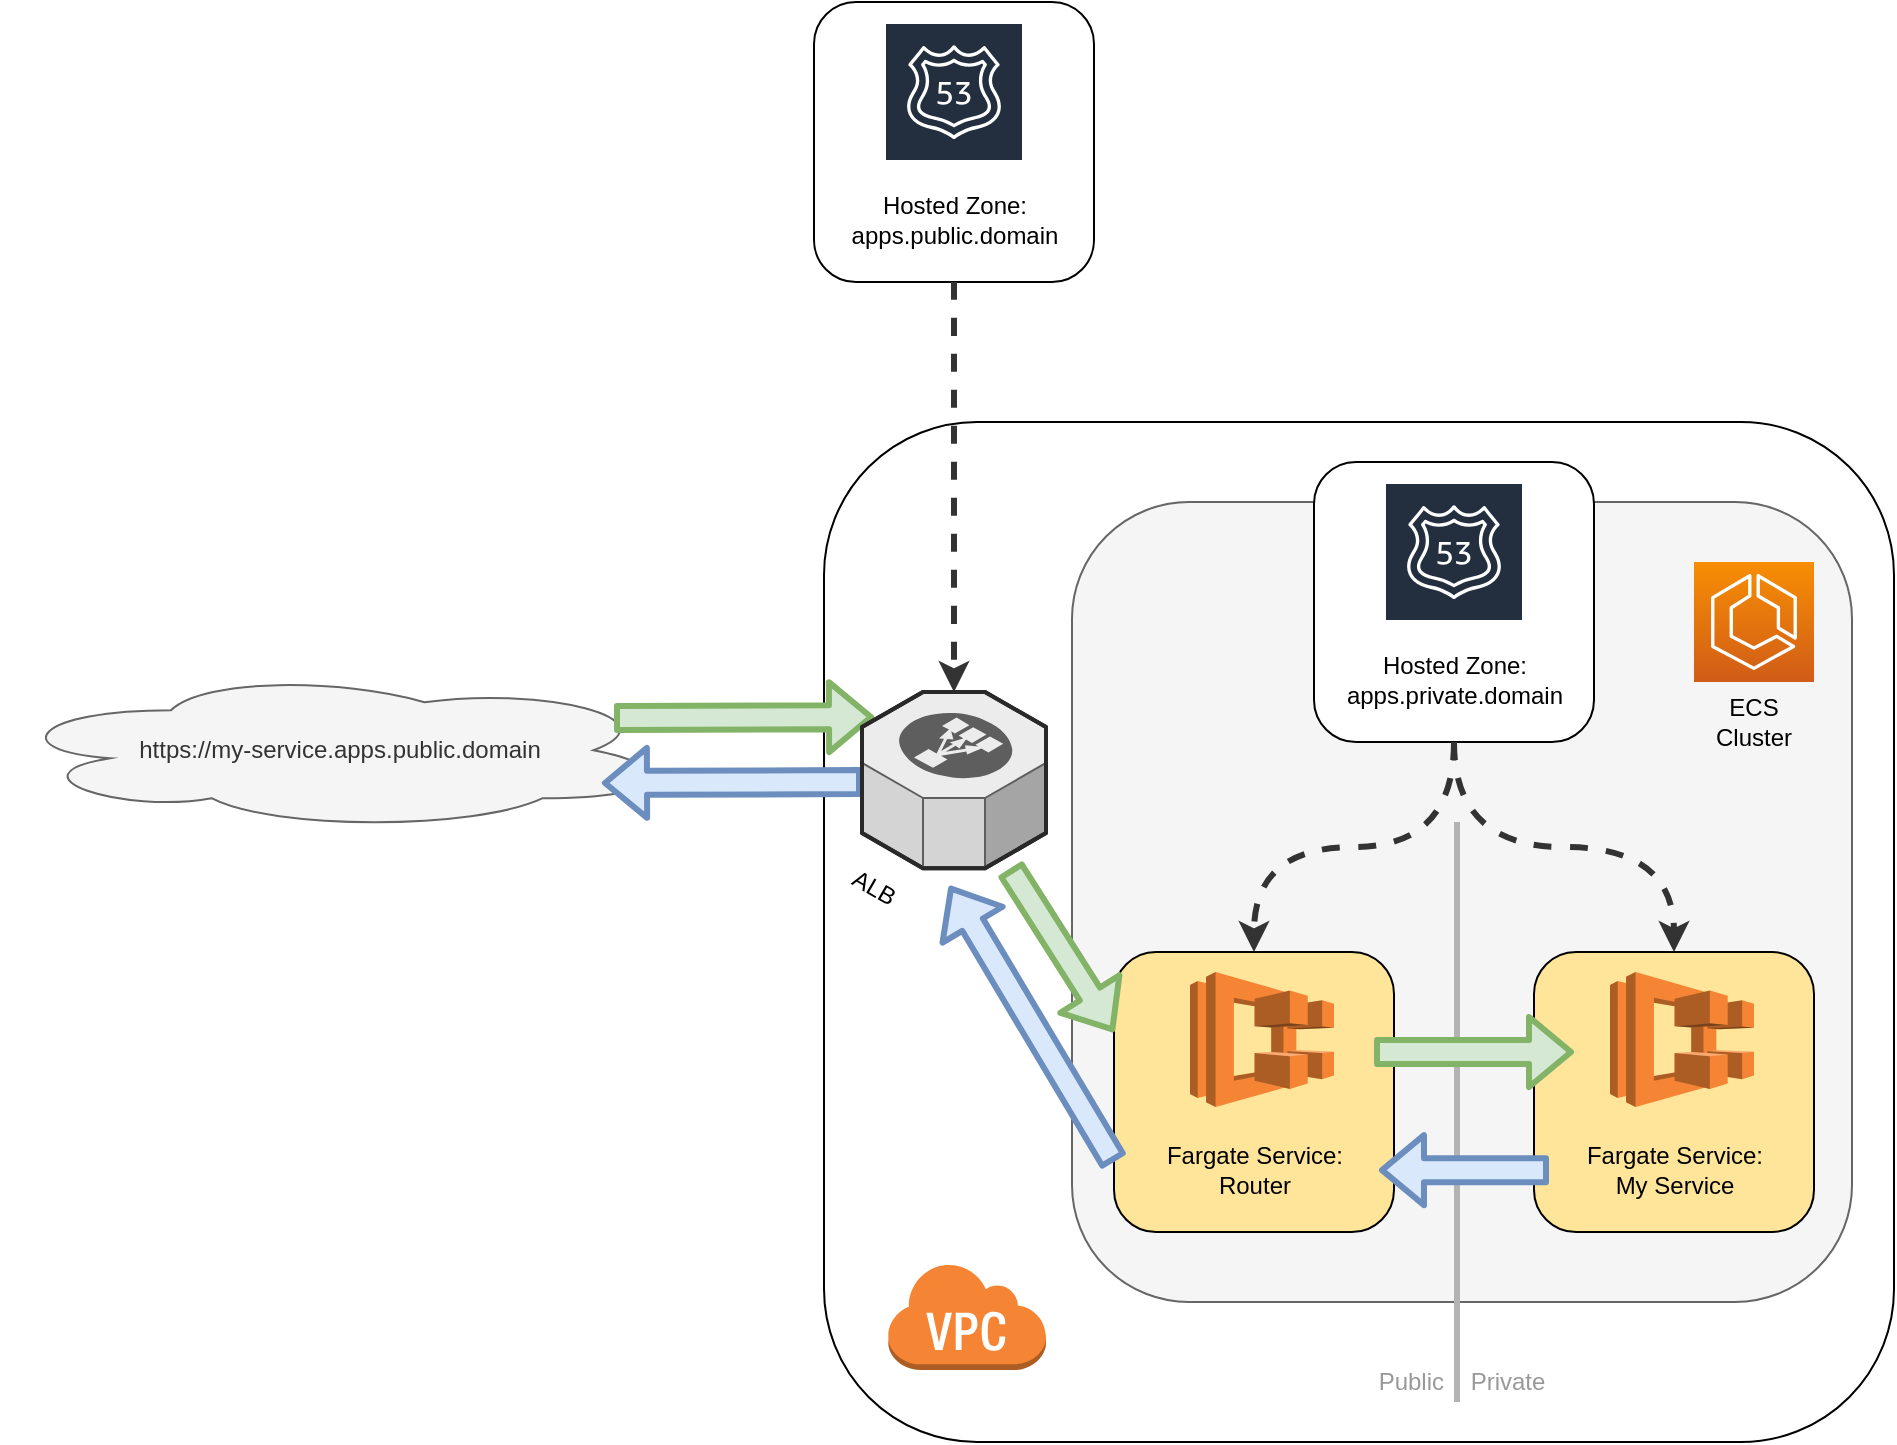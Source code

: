 <mxfile version="14.4.2" type="device"><diagram id="OtH46WtETr5Drem1chTS" name="Page-1"><mxGraphModel dx="2658" dy="940" grid="1" gridSize="10" guides="1" tooltips="1" connect="1" arrows="1" fold="1" page="1" pageScale="1" pageWidth="827" pageHeight="1169" math="0" shadow="0"><root><mxCell id="0"/><mxCell id="1" parent="0"/><mxCell id="W-NHGOIxyXZzC1i4D5vV-28" value="" style="rounded=1;whiteSpace=wrap;html=1;" parent="1" vertex="1"><mxGeometry x="395" y="830" width="535" height="510" as="geometry"/></mxCell><mxCell id="W-NHGOIxyXZzC1i4D5vV-40" value="" style="group" parent="1" vertex="1" connectable="0"><mxGeometry x="390" y="620" width="140" height="140" as="geometry"/></mxCell><mxCell id="W-NHGOIxyXZzC1i4D5vV-37" value="" style="rounded=1;whiteSpace=wrap;html=1;fontColor=#B3B3B3;" parent="W-NHGOIxyXZzC1i4D5vV-40" vertex="1"><mxGeometry width="140" height="140" as="geometry"/></mxCell><mxCell id="W-NHGOIxyXZzC1i4D5vV-38" value="" style="outlineConnect=0;fontColor=#232F3E;gradientColor=none;strokeColor=#ffffff;fillColor=#232F3E;dashed=0;verticalLabelPosition=middle;verticalAlign=bottom;align=center;html=1;whiteSpace=wrap;fontSize=10;fontStyle=1;spacing=3;shape=mxgraph.aws4.productIcon;prIcon=mxgraph.aws4.route_53;" parent="W-NHGOIxyXZzC1i4D5vV-40" vertex="1"><mxGeometry x="35" y="10" width="70" height="80" as="geometry"/></mxCell><mxCell id="W-NHGOIxyXZzC1i4D5vV-39" value="Hosted Zone:&lt;br&gt;apps.public.domain" style="text;html=1;strokeColor=none;fillColor=none;align=center;verticalAlign=middle;whiteSpace=wrap;rounded=0;" parent="W-NHGOIxyXZzC1i4D5vV-40" vertex="1"><mxGeometry x="7.5" y="90" width="125" height="38.17" as="geometry"/></mxCell><mxCell id="W-NHGOIxyXZzC1i4D5vV-58" style="edgeStyle=orthogonalEdgeStyle;curved=1;rounded=0;orthogonalLoop=1;jettySize=auto;html=1;dashed=1;strokeColor=#333333;strokeWidth=3;fontColor=#000000;exitX=0.5;exitY=1;exitDx=0;exitDy=0;" parent="1" source="W-NHGOIxyXZzC1i4D5vV-37" target="W-NHGOIxyXZzC1i4D5vV-29" edge="1"><mxGeometry relative="1" as="geometry"><mxPoint x="460" y="820" as="sourcePoint"/></mxGeometry></mxCell><mxCell id="W-NHGOIxyXZzC1i4D5vV-59" value="https://my-service.apps.public.domain" style="ellipse;shape=cloud;whiteSpace=wrap;html=1;fillColor=#f5f5f5;fontColor=#333333;strokeColor=#666666;" parent="1" vertex="1"><mxGeometry x="-16" y="954.09" width="338" height="80" as="geometry"/></mxCell><mxCell id="W-NHGOIxyXZzC1i4D5vV-34" value="" style="outlineConnect=0;dashed=0;verticalLabelPosition=bottom;verticalAlign=top;align=center;html=1;shape=mxgraph.aws3.virtual_private_cloud;fillColor=#F58534;gradientColor=none;fontColor=#B3B3B3;" parent="1" vertex="1"><mxGeometry x="426.5" y="1250" width="79.5" height="54" as="geometry"/></mxCell><mxCell id="W-NHGOIxyXZzC1i4D5vV-64" value="" style="shape=flexArrow;endArrow=classic;html=1;strokeColor=#82b366;strokeWidth=3;fontColor=#000000;fillColor=#d5e8d4;" parent="1" edge="1"><mxGeometry width="50" height="50" relative="1" as="geometry"><mxPoint x="290" y="978" as="sourcePoint"/><mxPoint x="420" y="977.5" as="targetPoint"/></mxGeometry></mxCell><mxCell id="W-NHGOIxyXZzC1i4D5vV-67" value="" style="shape=flexArrow;endArrow=none;html=1;strokeColor=#6c8ebf;strokeWidth=3;fontColor=#000000;fillColor=#dae8fc;startArrow=block;endFill=0;" parent="1" edge="1"><mxGeometry width="50" height="50" relative="1" as="geometry"><mxPoint x="284" y="1010.5" as="sourcePoint"/><mxPoint x="414" y="1010" as="targetPoint"/></mxGeometry></mxCell><mxCell id="W-NHGOIxyXZzC1i4D5vV-71" value="Public&amp;nbsp; &amp;nbsp; Private" style="text;html=1;strokeColor=none;fillColor=none;align=center;verticalAlign=middle;whiteSpace=wrap;rounded=0;fontColor=#999999;" parent="1" vertex="1"><mxGeometry x="654" y="1300" width="120" height="20" as="geometry"/></mxCell><mxCell id="W-NHGOIxyXZzC1i4D5vV-72" value="" style="rounded=1;whiteSpace=wrap;html=1;fillColor=#f5f5f5;strokeColor=#666666;fontColor=#333333;" parent="1" vertex="1"><mxGeometry x="519" y="870" width="390" height="400" as="geometry"/></mxCell><mxCell id="W-NHGOIxyXZzC1i4D5vV-29" value="" style="verticalLabelPosition=bottom;html=1;verticalAlign=top;strokeWidth=1;align=center;outlineConnect=0;dashed=0;outlineConnect=0;shape=mxgraph.aws3d.elasticLoadBalancing;fillColor=#ECECEC;strokeColor=#5E5E5E;aspect=fixed;" parent="1" vertex="1"><mxGeometry x="414" y="965" width="92" height="88.17" as="geometry"/></mxCell><mxCell id="W-NHGOIxyXZzC1i4D5vV-41" value="" style="group" parent="1" vertex="1" connectable="0"><mxGeometry x="640" y="850" width="140" height="140" as="geometry"/></mxCell><mxCell id="W-NHGOIxyXZzC1i4D5vV-42" value="" style="rounded=1;whiteSpace=wrap;html=1;fontColor=#B3B3B3;" parent="W-NHGOIxyXZzC1i4D5vV-41" vertex="1"><mxGeometry width="140" height="140" as="geometry"/></mxCell><mxCell id="W-NHGOIxyXZzC1i4D5vV-43" value="" style="outlineConnect=0;fontColor=#232F3E;gradientColor=none;strokeColor=#ffffff;fillColor=#232F3E;dashed=0;verticalLabelPosition=middle;verticalAlign=bottom;align=center;html=1;whiteSpace=wrap;fontSize=10;fontStyle=1;spacing=3;shape=mxgraph.aws4.productIcon;prIcon=mxgraph.aws4.route_53;" parent="W-NHGOIxyXZzC1i4D5vV-41" vertex="1"><mxGeometry x="35" y="10" width="70" height="80" as="geometry"/></mxCell><mxCell id="W-NHGOIxyXZzC1i4D5vV-44" value="Hosted Zone:&lt;br&gt;apps.private.domain" style="text;html=1;strokeColor=none;fillColor=none;align=center;verticalAlign=middle;whiteSpace=wrap;rounded=0;" parent="W-NHGOIxyXZzC1i4D5vV-41" vertex="1"><mxGeometry x="7.5" y="90" width="125" height="38.17" as="geometry"/></mxCell><mxCell id="W-NHGOIxyXZzC1i4D5vV-51" value="" style="group" parent="1" vertex="1" connectable="0"><mxGeometry x="540" y="1095" width="140" height="140" as="geometry"/></mxCell><mxCell id="W-NHGOIxyXZzC1i4D5vV-47" value="" style="rounded=1;whiteSpace=wrap;html=1;fontColor=#B3B3B3;fillColor=#FFE599;" parent="W-NHGOIxyXZzC1i4D5vV-51" vertex="1"><mxGeometry width="140" height="140" as="geometry"/></mxCell><mxCell id="W-NHGOIxyXZzC1i4D5vV-49" value="Fargate Service:&lt;br&gt;Router" style="text;html=1;strokeColor=none;fillColor=none;align=center;verticalAlign=middle;whiteSpace=wrap;rounded=0;" parent="W-NHGOIxyXZzC1i4D5vV-51" vertex="1"><mxGeometry x="7.5" y="90" width="125" height="38.17" as="geometry"/></mxCell><mxCell id="W-NHGOIxyXZzC1i4D5vV-50" value="" style="outlineConnect=0;dashed=0;verticalLabelPosition=bottom;verticalAlign=top;align=center;html=1;shape=mxgraph.aws3.ecs;fillColor=#F58534;gradientColor=none;" parent="W-NHGOIxyXZzC1i4D5vV-51" vertex="1"><mxGeometry x="38" y="10" width="72" height="67.5" as="geometry"/></mxCell><mxCell id="W-NHGOIxyXZzC1i4D5vV-52" value="" style="group" parent="1" vertex="1" connectable="0"><mxGeometry x="750" y="1095" width="140" height="140" as="geometry"/></mxCell><mxCell id="W-NHGOIxyXZzC1i4D5vV-53" value="" style="rounded=1;whiteSpace=wrap;html=1;fontColor=#B3B3B3;fillColor=#FFE599;" parent="W-NHGOIxyXZzC1i4D5vV-52" vertex="1"><mxGeometry width="140" height="140" as="geometry"/></mxCell><mxCell id="W-NHGOIxyXZzC1i4D5vV-54" value="Fargate Service:&lt;br&gt;My Service" style="text;html=1;strokeColor=none;fillColor=none;align=center;verticalAlign=middle;whiteSpace=wrap;rounded=0;" parent="W-NHGOIxyXZzC1i4D5vV-52" vertex="1"><mxGeometry x="7.5" y="90" width="125" height="38.17" as="geometry"/></mxCell><mxCell id="W-NHGOIxyXZzC1i4D5vV-55" value="" style="outlineConnect=0;dashed=0;verticalLabelPosition=bottom;verticalAlign=top;align=center;html=1;shape=mxgraph.aws3.ecs;fillColor=#F58534;gradientColor=none;" parent="W-NHGOIxyXZzC1i4D5vV-52" vertex="1"><mxGeometry x="38" y="10" width="72" height="67.5" as="geometry"/></mxCell><mxCell id="W-NHGOIxyXZzC1i4D5vV-56" style="edgeStyle=orthogonalEdgeStyle;curved=1;rounded=0;orthogonalLoop=1;jettySize=auto;html=1;strokeWidth=3;fontColor=#000000;strokeColor=#333333;dashed=1;" parent="1" source="W-NHGOIxyXZzC1i4D5vV-42" target="W-NHGOIxyXZzC1i4D5vV-47" edge="1"><mxGeometry relative="1" as="geometry"/></mxCell><mxCell id="W-NHGOIxyXZzC1i4D5vV-57" style="edgeStyle=orthogonalEdgeStyle;curved=1;rounded=0;orthogonalLoop=1;jettySize=auto;html=1;dashed=1;strokeColor=#333333;strokeWidth=3;fontColor=#000000;" parent="1" source="W-NHGOIxyXZzC1i4D5vV-42" target="W-NHGOIxyXZzC1i4D5vV-53" edge="1"><mxGeometry relative="1" as="geometry"/></mxCell><mxCell id="W-NHGOIxyXZzC1i4D5vV-65" value="" style="shape=flexArrow;endArrow=classic;html=1;strokeColor=#82b366;strokeWidth=3;fontColor=#000000;fillColor=#d5e8d4;" parent="1" source="W-NHGOIxyXZzC1i4D5vV-29" edge="1"><mxGeometry width="50" height="50" relative="1" as="geometry"><mxPoint x="410" y="1135.5" as="sourcePoint"/><mxPoint x="540" y="1135" as="targetPoint"/></mxGeometry></mxCell><mxCell id="W-NHGOIxyXZzC1i4D5vV-69" value="" style="shape=flexArrow;endArrow=none;html=1;strokeColor=#6c8ebf;strokeWidth=3;fontColor=#000000;fillColor=#dae8fc;startArrow=block;endFill=0;entryX=0;entryY=0.75;entryDx=0;entryDy=0;" parent="1" target="W-NHGOIxyXZzC1i4D5vV-47" edge="1"><mxGeometry width="50" height="50" relative="1" as="geometry"><mxPoint x="457.757" y="1062" as="sourcePoint"/><mxPoint x="516.5" y="1183.83" as="targetPoint"/></mxGeometry></mxCell><mxCell id="W-NHGOIxyXZzC1i4D5vV-73" value="" style="points=[[0,0,0],[0.25,0,0],[0.5,0,0],[0.75,0,0],[1,0,0],[0,1,0],[0.25,1,0],[0.5,1,0],[0.75,1,0],[1,1,0],[0,0.25,0],[0,0.5,0],[0,0.75,0],[1,0.25,0],[1,0.5,0],[1,0.75,0]];outlineConnect=0;fontColor=#232F3E;gradientColor=#F78E04;gradientDirection=north;fillColor=#D05C17;strokeColor=#ffffff;dashed=0;verticalLabelPosition=bottom;verticalAlign=top;align=center;html=1;fontSize=12;fontStyle=0;aspect=fixed;shape=mxgraph.aws4.resourceIcon;resIcon=mxgraph.aws4.ecs;" parent="1" vertex="1"><mxGeometry x="830" y="900" width="60" height="60" as="geometry"/></mxCell><mxCell id="W-NHGOIxyXZzC1i4D5vV-74" value="ECS Cluster" style="text;html=1;strokeColor=none;fillColor=none;align=center;verticalAlign=middle;whiteSpace=wrap;rounded=0;fontColor=#000000;" parent="1" vertex="1"><mxGeometry x="840" y="970" width="40" height="20" as="geometry"/></mxCell><mxCell id="NCucy9kezGYIJr8ht2Jw-1" value="ALB" style="text;html=1;strokeColor=none;fillColor=none;align=center;verticalAlign=middle;whiteSpace=wrap;rounded=0;rotation=30;" vertex="1" parent="1"><mxGeometry x="400" y="1053.17" width="40" height="20" as="geometry"/></mxCell><mxCell id="W-NHGOIxyXZzC1i4D5vV-45" value="" style="endArrow=none;html=1;strokeWidth=3;fontColor=#CCCCCC;strokeColor=#B3B3B3;" parent="1" edge="1"><mxGeometry width="50" height="50" relative="1" as="geometry"><mxPoint x="711.5" y="1030" as="sourcePoint"/><mxPoint x="711.5" y="1320" as="targetPoint"/></mxGeometry></mxCell><mxCell id="W-NHGOIxyXZzC1i4D5vV-66" value="" style="shape=flexArrow;endArrow=classic;html=1;strokeColor=#82b366;strokeWidth=3;fontColor=#000000;fillColor=#d5e8d4;" parent="1" edge="1"><mxGeometry width="50" height="50" relative="1" as="geometry"><mxPoint x="670" y="1145" as="sourcePoint"/><mxPoint x="770" y="1145" as="targetPoint"/></mxGeometry></mxCell><mxCell id="W-NHGOIxyXZzC1i4D5vV-70" value="" style="shape=flexArrow;endArrow=none;html=1;strokeColor=#6c8ebf;strokeWidth=3;fontColor=#000000;fillColor=#dae8fc;startArrow=block;endFill=0;entryX=0;entryY=0.5;entryDx=0;entryDy=0;exitX=1;exitY=0.5;exitDx=0;exitDy=0;" parent="1" source="W-NHGOIxyXZzC1i4D5vV-49" target="W-NHGOIxyXZzC1i4D5vV-54" edge="1"><mxGeometry width="50" height="50" relative="1" as="geometry"><mxPoint x="729.997" y="1187" as="sourcePoint"/><mxPoint x="812.24" y="1325" as="targetPoint"/></mxGeometry></mxCell></root></mxGraphModel></diagram></mxfile>